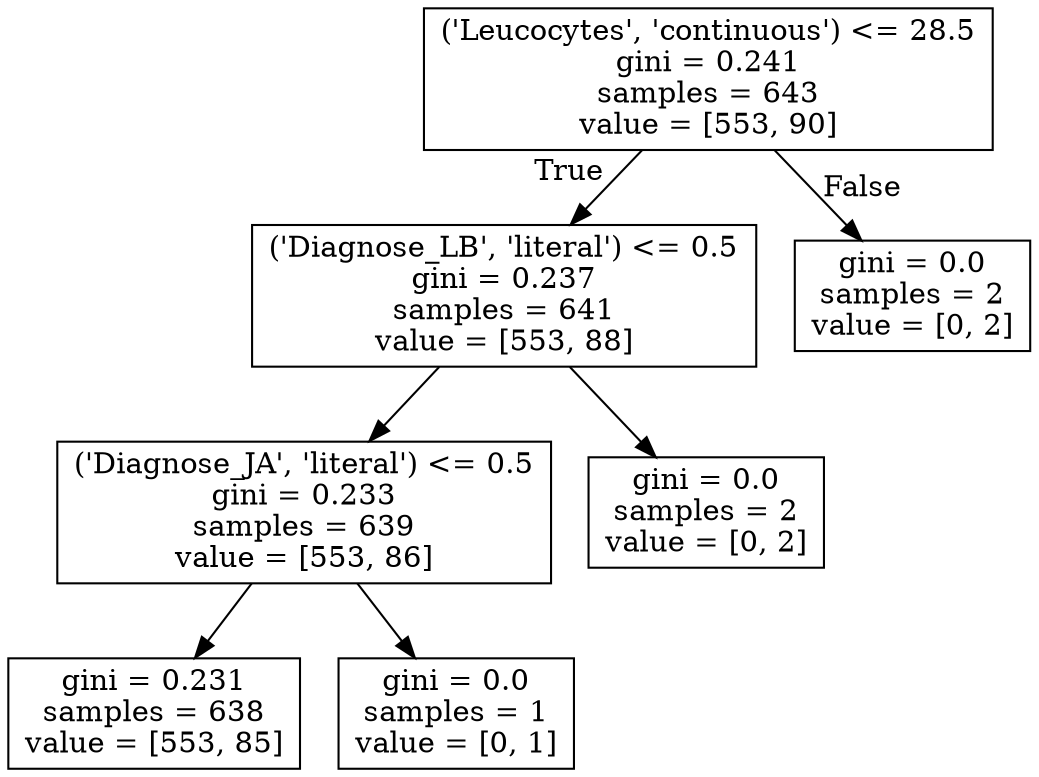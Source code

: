 digraph Tree {
node [shape=box] ;
0 [label="('Leucocytes', 'continuous') <= 28.5\ngini = 0.241\nsamples = 643\nvalue = [553, 90]"] ;
1 [label="('Diagnose_LB', 'literal') <= 0.5\ngini = 0.237\nsamples = 641\nvalue = [553, 88]"] ;
0 -> 1 [labeldistance=2.5, labelangle=45, headlabel="True"] ;
2 [label="('Diagnose_JA', 'literal') <= 0.5\ngini = 0.233\nsamples = 639\nvalue = [553, 86]"] ;
1 -> 2 ;
3 [label="gini = 0.231\nsamples = 638\nvalue = [553, 85]"] ;
2 -> 3 ;
4 [label="gini = 0.0\nsamples = 1\nvalue = [0, 1]"] ;
2 -> 4 ;
5 [label="gini = 0.0\nsamples = 2\nvalue = [0, 2]"] ;
1 -> 5 ;
6 [label="gini = 0.0\nsamples = 2\nvalue = [0, 2]"] ;
0 -> 6 [labeldistance=2.5, labelangle=-45, headlabel="False"] ;
}